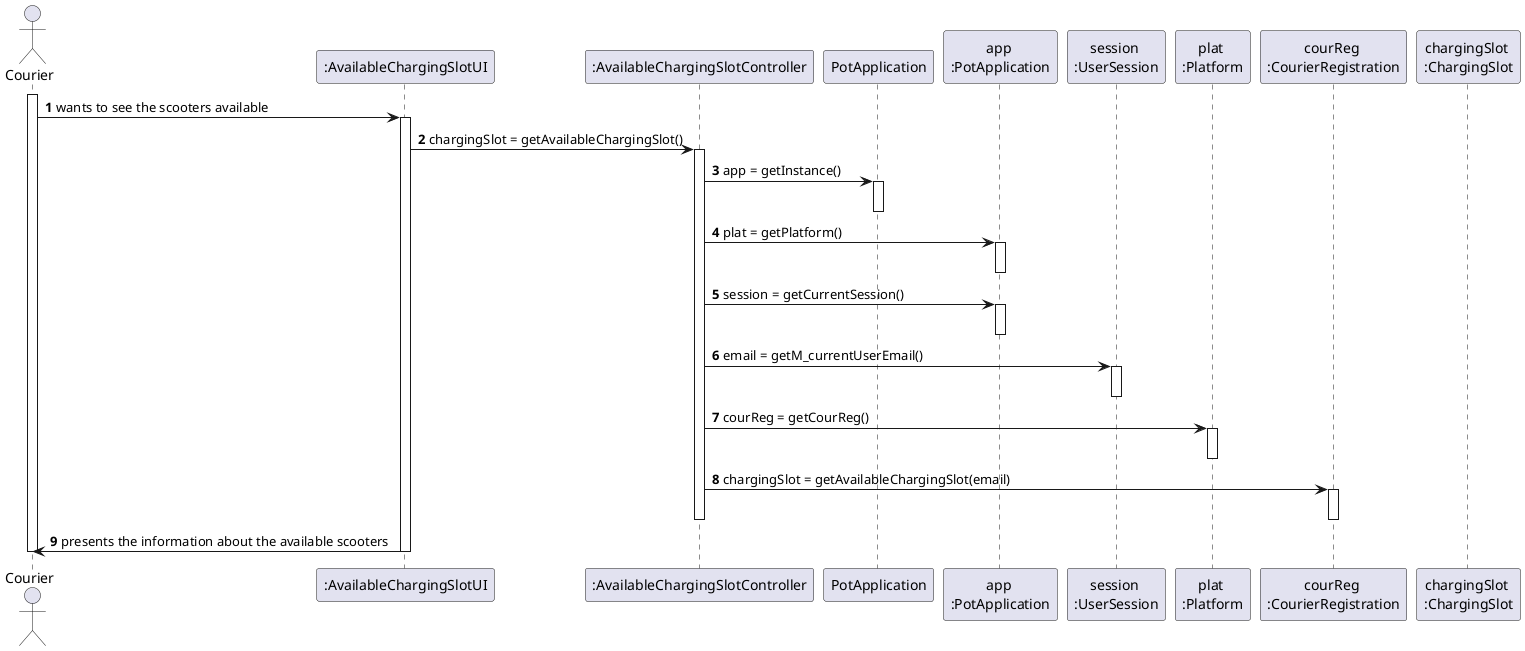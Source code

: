 @startuml
autonumber
actor "Courier" as COURIER

participant ":AvailableChargingSlotUI" as UI
participant ":AvailableChargingSlotController" as CTRL
participant "PotApplication" as PA
participant "app \n:PotApplication" as APA
participant "session \n:UserSession" as US
participant "plat \n:Platform" as PLAT
participant "courReg \n:CourierRegistration" as RF
participant "chargingSlot \n:ChargingSlot" as CS


activate COURIER

COURIER -> UI :  wants to see the scooters available
activate UI
UI -> CTRL : chargingSlot = getAvailableChargingSlot()
activate CTRL
CTRL -> PA : app = getInstance()
activate PA
deactivate PA
CTRL -> APA : plat = getPlatform()
activate APA
deactivate APA
CTRL -> APA : session = getCurrentSession()
activate APA
deactivate APA
CTRL -> US : email = getM_currentUserEmail()
activate US
deactivate US
CTRL -> PLAT : courReg = getCourReg()
activate PLAT
deactivate PLAT
CTRL -> RF : chargingSlot = getAvailableChargingSlot(email)
activate RF
deactivate RF
deactivate CTRL


UI -> COURIER : presents the information about the available scooters
deactivate UI

deactivate COURIER

@enduml
